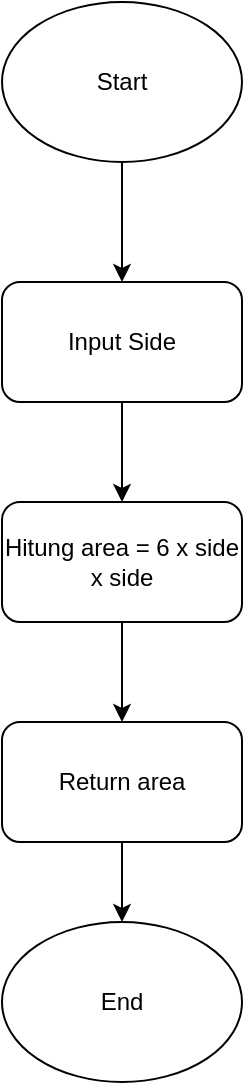 <mxfile version="20.0.1" type="device"><diagram id="FP5ZQ_ymdQxfFScYdea5" name="Page-1"><mxGraphModel dx="868" dy="482" grid="1" gridSize="10" guides="1" tooltips="1" connect="1" arrows="1" fold="1" page="1" pageScale="1" pageWidth="850" pageHeight="1100" math="0" shadow="0"><root><mxCell id="0"/><mxCell id="1" parent="0"/><mxCell id="DSkv9_y29fkKFHCA5A1M-1" value="Start" style="ellipse;whiteSpace=wrap;html=1;" vertex="1" parent="1"><mxGeometry x="340" y="60" width="120" height="80" as="geometry"/></mxCell><mxCell id="DSkv9_y29fkKFHCA5A1M-2" value="Input Side" style="rounded=1;whiteSpace=wrap;html=1;" vertex="1" parent="1"><mxGeometry x="340" y="200" width="120" height="60" as="geometry"/></mxCell><mxCell id="DSkv9_y29fkKFHCA5A1M-3" value="Hitung area = 6 x side x side" style="rounded=1;whiteSpace=wrap;html=1;" vertex="1" parent="1"><mxGeometry x="340" y="310" width="120" height="60" as="geometry"/></mxCell><mxCell id="DSkv9_y29fkKFHCA5A1M-4" value="Return area" style="rounded=1;whiteSpace=wrap;html=1;" vertex="1" parent="1"><mxGeometry x="340" y="420" width="120" height="60" as="geometry"/></mxCell><mxCell id="DSkv9_y29fkKFHCA5A1M-5" value="End" style="ellipse;whiteSpace=wrap;html=1;" vertex="1" parent="1"><mxGeometry x="340" y="520" width="120" height="80" as="geometry"/></mxCell><mxCell id="DSkv9_y29fkKFHCA5A1M-6" value="" style="endArrow=classic;html=1;rounded=0;entryX=0.5;entryY=0;entryDx=0;entryDy=0;exitX=0.5;exitY=1;exitDx=0;exitDy=0;" edge="1" parent="1" source="DSkv9_y29fkKFHCA5A1M-1" target="DSkv9_y29fkKFHCA5A1M-2"><mxGeometry width="50" height="50" relative="1" as="geometry"><mxPoint x="340" y="300" as="sourcePoint"/><mxPoint x="390" y="250" as="targetPoint"/></mxGeometry></mxCell><mxCell id="DSkv9_y29fkKFHCA5A1M-7" value="" style="endArrow=classic;html=1;rounded=0;entryX=0.5;entryY=0;entryDx=0;entryDy=0;" edge="1" parent="1" target="DSkv9_y29fkKFHCA5A1M-3"><mxGeometry width="50" height="50" relative="1" as="geometry"><mxPoint x="400" y="260" as="sourcePoint"/><mxPoint x="430" y="300" as="targetPoint"/><Array as="points"><mxPoint x="400" y="300"/></Array></mxGeometry></mxCell><mxCell id="DSkv9_y29fkKFHCA5A1M-8" value="" style="endArrow=classic;html=1;rounded=0;exitX=0.5;exitY=1;exitDx=0;exitDy=0;" edge="1" parent="1" source="DSkv9_y29fkKFHCA5A1M-3" target="DSkv9_y29fkKFHCA5A1M-4"><mxGeometry width="50" height="50" relative="1" as="geometry"><mxPoint x="410" y="270" as="sourcePoint"/><mxPoint x="410" y="320" as="targetPoint"/><Array as="points"/></mxGeometry></mxCell><mxCell id="DSkv9_y29fkKFHCA5A1M-9" value="" style="endArrow=classic;html=1;rounded=0;exitX=0.5;exitY=1;exitDx=0;exitDy=0;entryX=0.5;entryY=0;entryDx=0;entryDy=0;" edge="1" parent="1" source="DSkv9_y29fkKFHCA5A1M-4" target="DSkv9_y29fkKFHCA5A1M-5"><mxGeometry width="50" height="50" relative="1" as="geometry"><mxPoint x="410" y="380" as="sourcePoint"/><mxPoint x="410" y="430" as="targetPoint"/><Array as="points"/></mxGeometry></mxCell></root></mxGraphModel></diagram></mxfile>